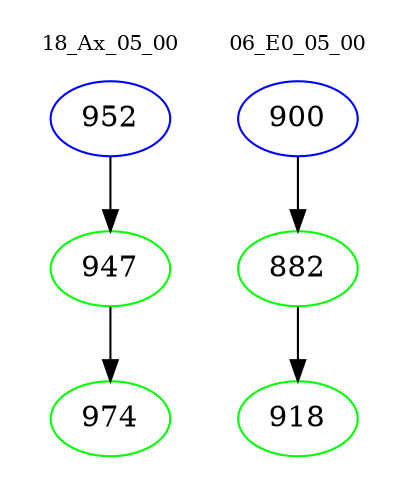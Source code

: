 digraph{
subgraph cluster_0 {
color = white
label = "18_Ax_05_00";
fontsize=10;
T0_952 [label="952", color="blue"]
T0_952 -> T0_947 [color="black"]
T0_947 [label="947", color="green"]
T0_947 -> T0_974 [color="black"]
T0_974 [label="974", color="green"]
}
subgraph cluster_1 {
color = white
label = "06_E0_05_00";
fontsize=10;
T1_900 [label="900", color="blue"]
T1_900 -> T1_882 [color="black"]
T1_882 [label="882", color="green"]
T1_882 -> T1_918 [color="black"]
T1_918 [label="918", color="green"]
}
}
